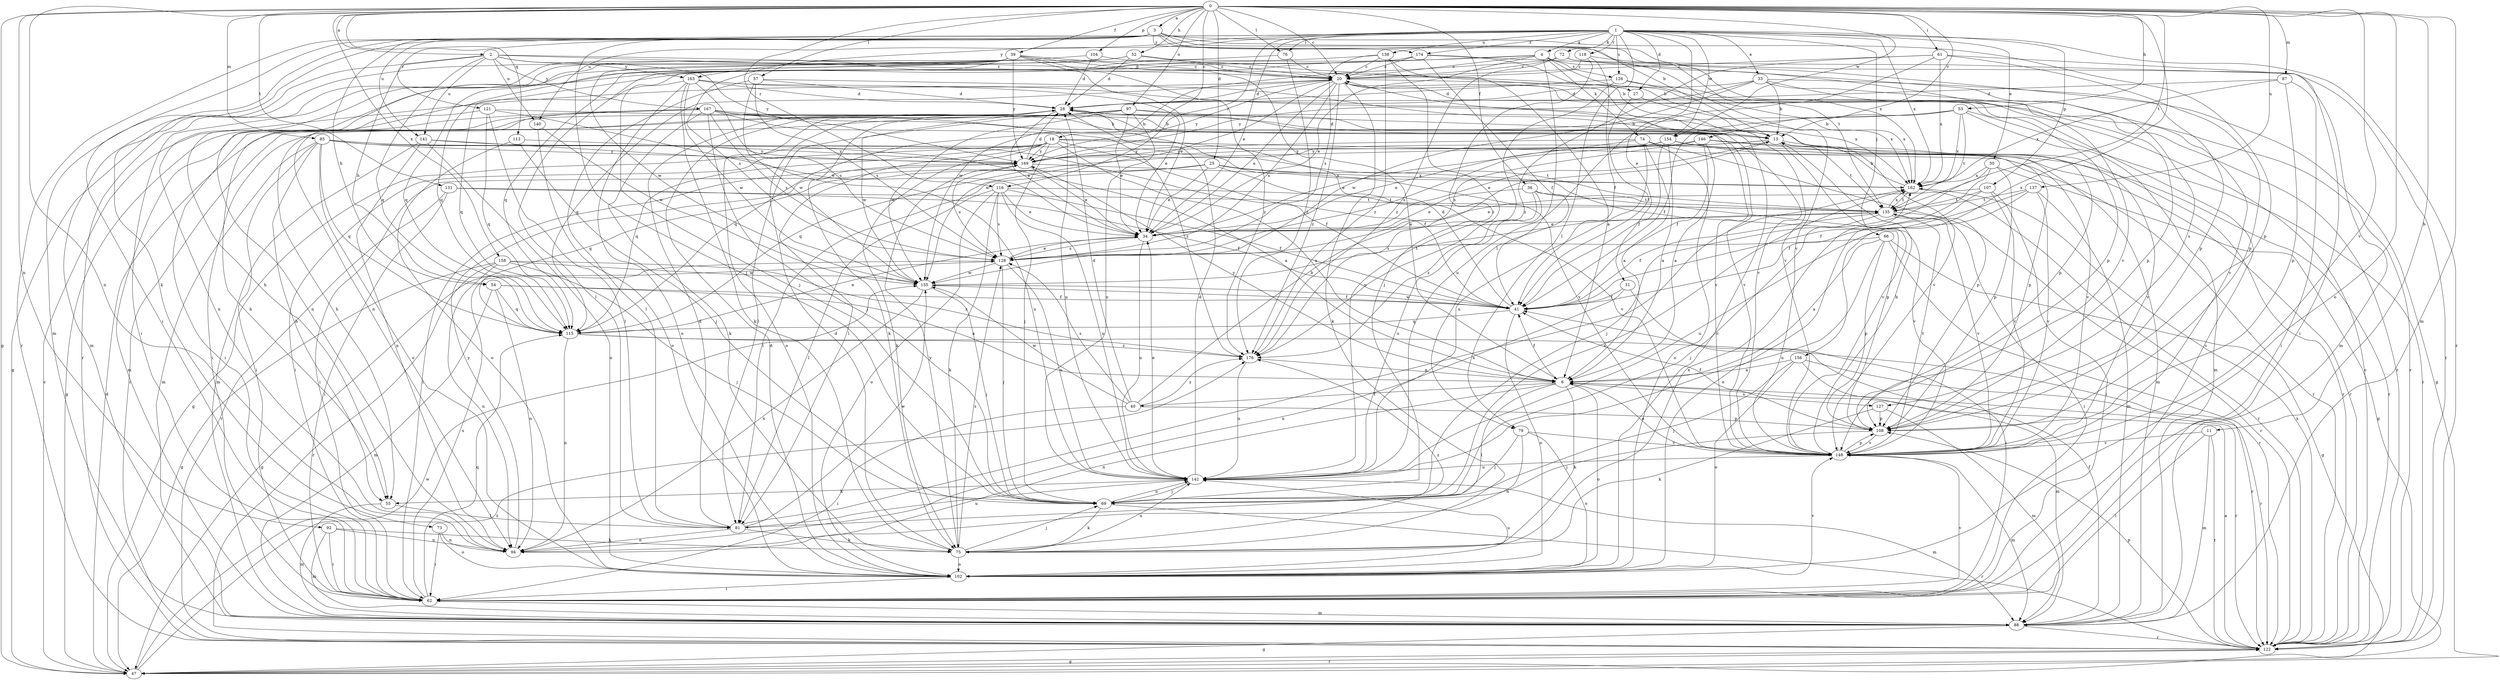 strict digraph  {
0;
1;
2;
3;
4;
6;
11;
13;
18;
20;
25;
27;
28;
30;
31;
33;
34;
36;
39;
40;
41;
47;
52;
53;
54;
55;
57;
61;
62;
66;
69;
72;
73;
74;
75;
76;
79;
81;
85;
87;
88;
92;
94;
97;
102;
104;
107;
108;
113;
115;
116;
118;
121;
122;
126;
127;
128;
131;
135;
137;
138;
140;
141;
142;
146;
148;
154;
155;
156;
158;
162;
163;
167;
169;
174;
176;
0 -> 2  [label=a];
0 -> 3  [label=a];
0 -> 11  [label=b];
0 -> 18  [label=c];
0 -> 20  [label=c];
0 -> 25  [label=d];
0 -> 36  [label=f];
0 -> 39  [label=f];
0 -> 47  [label=g];
0 -> 52  [label=h];
0 -> 53  [label=h];
0 -> 57  [label=i];
0 -> 61  [label=i];
0 -> 76  [label=l];
0 -> 85  [label=m];
0 -> 87  [label=m];
0 -> 88  [label=m];
0 -> 92  [label=n];
0 -> 94  [label=n];
0 -> 97  [label=o];
0 -> 102  [label=o];
0 -> 104  [label=p];
0 -> 113  [label=q];
0 -> 116  [label=r];
0 -> 131  [label=t];
0 -> 135  [label=t];
0 -> 137  [label=u];
0 -> 146  [label=v];
0 -> 148  [label=v];
0 -> 154  [label=w];
0 -> 156  [label=x];
0 -> 158  [label=x];
1 -> 4  [label=a];
1 -> 27  [label=d];
1 -> 30  [label=e];
1 -> 31  [label=e];
1 -> 33  [label=e];
1 -> 34  [label=e];
1 -> 62  [label=i];
1 -> 66  [label=j];
1 -> 72  [label=k];
1 -> 76  [label=l];
1 -> 79  [label=l];
1 -> 107  [label=p];
1 -> 116  [label=r];
1 -> 118  [label=r];
1 -> 121  [label=r];
1 -> 122  [label=r];
1 -> 126  [label=s];
1 -> 138  [label=u];
1 -> 140  [label=u];
1 -> 154  [label=w];
1 -> 162  [label=x];
1 -> 163  [label=y];
1 -> 174  [label=z];
2 -> 20  [label=c];
2 -> 27  [label=d];
2 -> 54  [label=h];
2 -> 88  [label=m];
2 -> 115  [label=q];
2 -> 140  [label=u];
2 -> 141  [label=u];
2 -> 163  [label=y];
2 -> 167  [label=y];
2 -> 169  [label=y];
3 -> 13  [label=b];
3 -> 54  [label=h];
3 -> 69  [label=j];
3 -> 73  [label=k];
3 -> 88  [label=m];
3 -> 108  [label=p];
3 -> 122  [label=r];
3 -> 135  [label=t];
3 -> 141  [label=u];
3 -> 148  [label=v];
3 -> 162  [label=x];
3 -> 174  [label=z];
4 -> 13  [label=b];
4 -> 20  [label=c];
4 -> 34  [label=e];
4 -> 55  [label=h];
4 -> 74  [label=k];
4 -> 79  [label=l];
4 -> 94  [label=n];
4 -> 126  [label=s];
4 -> 127  [label=s];
6 -> 40  [label=f];
6 -> 41  [label=f];
6 -> 75  [label=k];
6 -> 81  [label=l];
6 -> 94  [label=n];
6 -> 102  [label=o];
6 -> 122  [label=r];
6 -> 127  [label=s];
6 -> 169  [label=y];
11 -> 62  [label=i];
11 -> 88  [label=m];
11 -> 122  [label=r];
11 -> 148  [label=v];
13 -> 28  [label=d];
13 -> 34  [label=e];
13 -> 115  [label=q];
13 -> 122  [label=r];
13 -> 135  [label=t];
13 -> 148  [label=v];
13 -> 169  [label=y];
18 -> 6  [label=a];
18 -> 41  [label=f];
18 -> 47  [label=g];
18 -> 62  [label=i];
18 -> 69  [label=j];
18 -> 75  [label=k];
18 -> 81  [label=l];
18 -> 115  [label=q];
18 -> 122  [label=r];
18 -> 135  [label=t];
18 -> 169  [label=y];
20 -> 28  [label=d];
20 -> 34  [label=e];
20 -> 75  [label=k];
20 -> 108  [label=p];
20 -> 115  [label=q];
20 -> 122  [label=r];
20 -> 128  [label=s];
20 -> 155  [label=w];
20 -> 169  [label=y];
20 -> 176  [label=z];
25 -> 34  [label=e];
25 -> 62  [label=i];
25 -> 81  [label=l];
25 -> 108  [label=p];
25 -> 115  [label=q];
25 -> 148  [label=v];
25 -> 162  [label=x];
27 -> 41  [label=f];
27 -> 162  [label=x];
28 -> 13  [label=b];
28 -> 34  [label=e];
28 -> 55  [label=h];
28 -> 75  [label=k];
28 -> 102  [label=o];
28 -> 148  [label=v];
28 -> 155  [label=w];
30 -> 41  [label=f];
30 -> 47  [label=g];
30 -> 69  [label=j];
30 -> 108  [label=p];
30 -> 162  [label=x];
31 -> 41  [label=f];
31 -> 62  [label=i];
31 -> 94  [label=n];
33 -> 13  [label=b];
33 -> 28  [label=d];
33 -> 47  [label=g];
33 -> 108  [label=p];
33 -> 148  [label=v];
33 -> 155  [label=w];
33 -> 169  [label=y];
34 -> 128  [label=s];
34 -> 142  [label=u];
36 -> 34  [label=e];
36 -> 135  [label=t];
36 -> 142  [label=u];
36 -> 148  [label=v];
36 -> 176  [label=z];
39 -> 6  [label=a];
39 -> 20  [label=c];
39 -> 34  [label=e];
39 -> 47  [label=g];
39 -> 62  [label=i];
39 -> 122  [label=r];
39 -> 128  [label=s];
39 -> 155  [label=w];
39 -> 169  [label=y];
39 -> 176  [label=z];
40 -> 13  [label=b];
40 -> 28  [label=d];
40 -> 62  [label=i];
40 -> 108  [label=p];
40 -> 128  [label=s];
40 -> 155  [label=w];
40 -> 176  [label=z];
41 -> 28  [label=d];
41 -> 102  [label=o];
41 -> 115  [label=q];
41 -> 155  [label=w];
47 -> 20  [label=c];
47 -> 28  [label=d];
47 -> 122  [label=r];
47 -> 155  [label=w];
47 -> 176  [label=z];
52 -> 20  [label=c];
52 -> 28  [label=d];
52 -> 94  [label=n];
52 -> 115  [label=q];
52 -> 148  [label=v];
53 -> 13  [label=b];
53 -> 41  [label=f];
53 -> 88  [label=m];
53 -> 115  [label=q];
53 -> 122  [label=r];
53 -> 135  [label=t];
53 -> 162  [label=x];
54 -> 6  [label=a];
54 -> 41  [label=f];
54 -> 88  [label=m];
54 -> 94  [label=n];
54 -> 115  [label=q];
55 -> 81  [label=l];
55 -> 88  [label=m];
57 -> 28  [label=d];
57 -> 81  [label=l];
57 -> 128  [label=s];
57 -> 148  [label=v];
57 -> 155  [label=w];
61 -> 20  [label=c];
61 -> 62  [label=i];
61 -> 108  [label=p];
61 -> 142  [label=u];
61 -> 162  [label=x];
61 -> 176  [label=z];
62 -> 20  [label=c];
62 -> 88  [label=m];
62 -> 115  [label=q];
62 -> 128  [label=s];
62 -> 148  [label=v];
66 -> 6  [label=a];
66 -> 47  [label=g];
66 -> 108  [label=p];
66 -> 122  [label=r];
66 -> 128  [label=s];
66 -> 142  [label=u];
69 -> 75  [label=k];
69 -> 122  [label=r];
69 -> 142  [label=u];
69 -> 162  [label=x];
72 -> 20  [label=c];
72 -> 88  [label=m];
72 -> 148  [label=v];
72 -> 155  [label=w];
72 -> 176  [label=z];
73 -> 62  [label=i];
73 -> 94  [label=n];
73 -> 102  [label=o];
74 -> 6  [label=a];
74 -> 34  [label=e];
74 -> 102  [label=o];
74 -> 108  [label=p];
74 -> 122  [label=r];
74 -> 142  [label=u];
74 -> 169  [label=y];
75 -> 28  [label=d];
75 -> 69  [label=j];
75 -> 102  [label=o];
75 -> 128  [label=s];
75 -> 142  [label=u];
75 -> 162  [label=x];
75 -> 169  [label=y];
75 -> 176  [label=z];
76 -> 20  [label=c];
76 -> 94  [label=n];
76 -> 176  [label=z];
79 -> 69  [label=j];
79 -> 94  [label=n];
79 -> 102  [label=o];
79 -> 148  [label=v];
81 -> 28  [label=d];
81 -> 75  [label=k];
81 -> 94  [label=n];
81 -> 142  [label=u];
81 -> 155  [label=w];
81 -> 162  [label=x];
85 -> 6  [label=a];
85 -> 41  [label=f];
85 -> 55  [label=h];
85 -> 62  [label=i];
85 -> 88  [label=m];
85 -> 102  [label=o];
85 -> 115  [label=q];
85 -> 148  [label=v];
85 -> 169  [label=y];
87 -> 28  [label=d];
87 -> 62  [label=i];
87 -> 108  [label=p];
87 -> 162  [label=x];
88 -> 41  [label=f];
88 -> 47  [label=g];
88 -> 122  [label=r];
92 -> 62  [label=i];
92 -> 75  [label=k];
92 -> 88  [label=m];
92 -> 94  [label=n];
94 -> 169  [label=y];
97 -> 13  [label=b];
97 -> 34  [label=e];
97 -> 62  [label=i];
97 -> 81  [label=l];
97 -> 122  [label=r];
97 -> 142  [label=u];
97 -> 148  [label=v];
97 -> 155  [label=w];
102 -> 20  [label=c];
102 -> 28  [label=d];
102 -> 62  [label=i];
102 -> 142  [label=u];
102 -> 148  [label=v];
104 -> 20  [label=c];
104 -> 28  [label=d];
104 -> 115  [label=q];
107 -> 34  [label=e];
107 -> 62  [label=i];
107 -> 102  [label=o];
107 -> 135  [label=t];
107 -> 148  [label=v];
108 -> 41  [label=f];
108 -> 69  [label=j];
108 -> 148  [label=v];
113 -> 69  [label=j];
113 -> 102  [label=o];
113 -> 169  [label=y];
115 -> 34  [label=e];
115 -> 94  [label=n];
115 -> 122  [label=r];
115 -> 176  [label=z];
116 -> 34  [label=e];
116 -> 41  [label=f];
116 -> 75  [label=k];
116 -> 81  [label=l];
116 -> 102  [label=o];
116 -> 128  [label=s];
116 -> 135  [label=t];
116 -> 142  [label=u];
118 -> 20  [label=c];
118 -> 41  [label=f];
118 -> 108  [label=p];
118 -> 176  [label=z];
121 -> 13  [label=b];
121 -> 34  [label=e];
121 -> 47  [label=g];
121 -> 81  [label=l];
121 -> 115  [label=q];
122 -> 6  [label=a];
122 -> 20  [label=c];
122 -> 47  [label=g];
122 -> 108  [label=p];
122 -> 162  [label=x];
126 -> 28  [label=d];
126 -> 122  [label=r];
126 -> 142  [label=u];
126 -> 162  [label=x];
127 -> 75  [label=k];
127 -> 88  [label=m];
127 -> 108  [label=p];
128 -> 34  [label=e];
128 -> 47  [label=g];
128 -> 69  [label=j];
128 -> 142  [label=u];
128 -> 155  [label=w];
131 -> 41  [label=f];
131 -> 62  [label=i];
131 -> 122  [label=r];
131 -> 135  [label=t];
135 -> 34  [label=e];
135 -> 41  [label=f];
135 -> 62  [label=i];
135 -> 69  [label=j];
135 -> 122  [label=r];
135 -> 148  [label=v];
135 -> 162  [label=x];
137 -> 41  [label=f];
137 -> 88  [label=m];
137 -> 135  [label=t];
137 -> 142  [label=u];
137 -> 148  [label=v];
138 -> 6  [label=a];
138 -> 20  [label=c];
138 -> 69  [label=j];
138 -> 115  [label=q];
138 -> 128  [label=s];
138 -> 176  [label=z];
140 -> 102  [label=o];
140 -> 155  [label=w];
141 -> 88  [label=m];
141 -> 94  [label=n];
141 -> 102  [label=o];
141 -> 142  [label=u];
141 -> 169  [label=y];
142 -> 28  [label=d];
142 -> 34  [label=e];
142 -> 55  [label=h];
142 -> 69  [label=j];
142 -> 88  [label=m];
146 -> 6  [label=a];
146 -> 41  [label=f];
146 -> 108  [label=p];
146 -> 128  [label=s];
146 -> 148  [label=v];
146 -> 169  [label=y];
148 -> 6  [label=a];
148 -> 13  [label=b];
148 -> 88  [label=m];
148 -> 108  [label=p];
148 -> 135  [label=t];
148 -> 142  [label=u];
154 -> 6  [label=a];
154 -> 34  [label=e];
154 -> 41  [label=f];
154 -> 88  [label=m];
154 -> 122  [label=r];
154 -> 128  [label=s];
154 -> 148  [label=v];
154 -> 169  [label=y];
155 -> 41  [label=f];
155 -> 69  [label=j];
155 -> 94  [label=n];
155 -> 135  [label=t];
156 -> 6  [label=a];
156 -> 69  [label=j];
156 -> 88  [label=m];
156 -> 102  [label=o];
156 -> 122  [label=r];
158 -> 47  [label=g];
158 -> 69  [label=j];
158 -> 94  [label=n];
158 -> 122  [label=r];
158 -> 155  [label=w];
158 -> 176  [label=z];
162 -> 13  [label=b];
162 -> 122  [label=r];
162 -> 135  [label=t];
163 -> 28  [label=d];
163 -> 34  [label=e];
163 -> 75  [label=k];
163 -> 102  [label=o];
163 -> 115  [label=q];
163 -> 128  [label=s];
163 -> 155  [label=w];
163 -> 162  [label=x];
167 -> 13  [label=b];
167 -> 55  [label=h];
167 -> 62  [label=i];
167 -> 69  [label=j];
167 -> 75  [label=k];
167 -> 88  [label=m];
167 -> 108  [label=p];
167 -> 128  [label=s];
167 -> 142  [label=u];
167 -> 148  [label=v];
167 -> 176  [label=z];
169 -> 28  [label=d];
169 -> 34  [label=e];
169 -> 62  [label=i];
169 -> 128  [label=s];
169 -> 162  [label=x];
174 -> 13  [label=b];
174 -> 20  [label=c];
174 -> 41  [label=f];
174 -> 69  [label=j];
174 -> 81  [label=l];
174 -> 122  [label=r];
176 -> 6  [label=a];
176 -> 142  [label=u];
}
